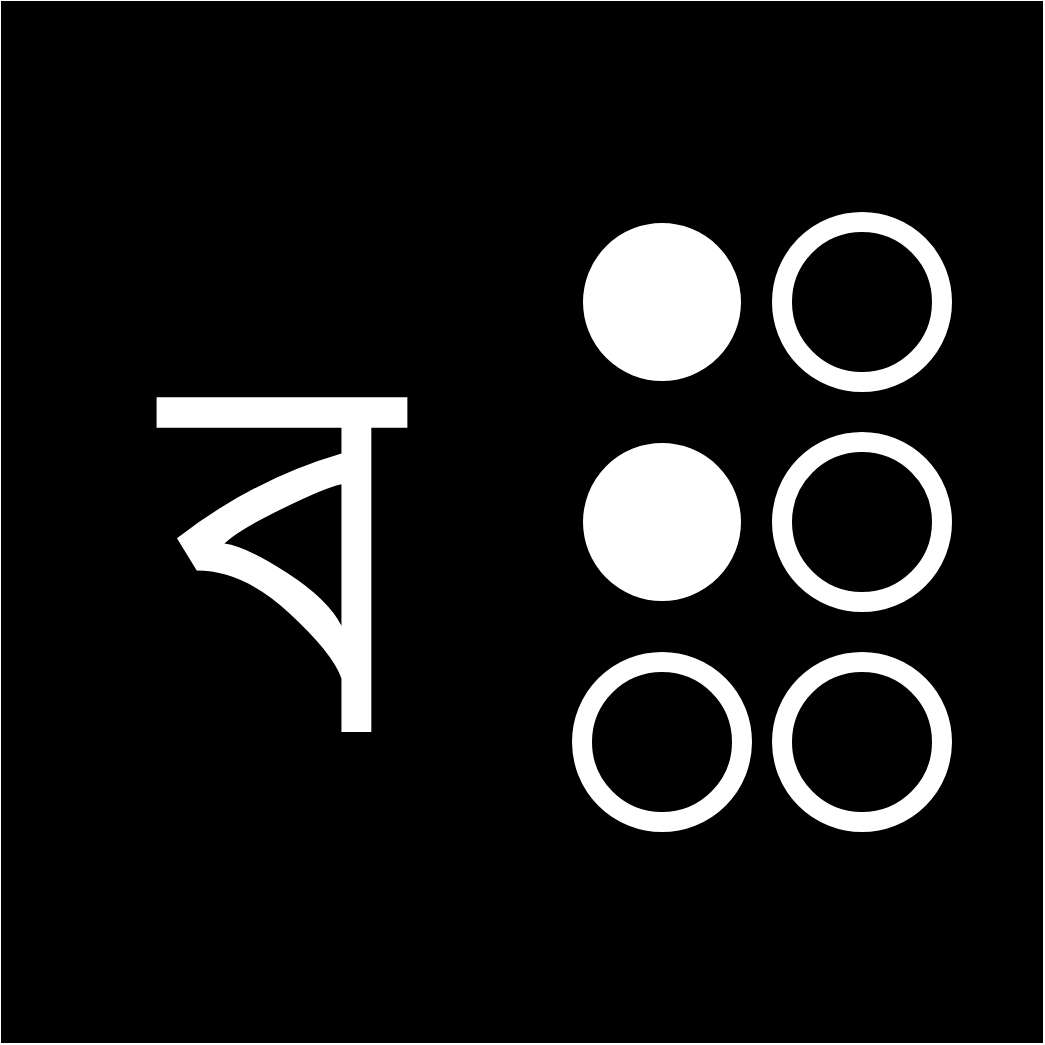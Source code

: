 <mxfile version="10.7.7" type="device"><diagram id="XXa3Y1BWoL90ySxVUKiz" name="Page-1"><mxGraphModel dx="840" dy="462" grid="1" gridSize="10" guides="1" tooltips="1" connect="1" arrows="1" fold="1" page="1" pageScale="1" pageWidth="850" pageHeight="1100" math="0" shadow="0"><root><mxCell id="0"/><mxCell id="1" parent="0"/><mxCell id="K53itei20rjwKCh3di9q-1" value="" style="rounded=0;whiteSpace=wrap;html=1;fillColor=#000000;" vertex="1" parent="1"><mxGeometry x="160" y="120" width="520" height="520" as="geometry"/></mxCell><mxCell id="K53itei20rjwKCh3di9q-2" value="&lt;span&gt;&lt;font style=&quot;font-size: 300px&quot; color=&quot;#ffffff&quot;&gt;ব&lt;/font&gt;&lt;/span&gt;" style="rounded=0;whiteSpace=wrap;html=1;fillColor=#000000;" vertex="1" parent="1"><mxGeometry x="240" y="160" width="120" height="440" as="geometry"/></mxCell><mxCell id="K53itei20rjwKCh3di9q-12" value="" style="group" vertex="1" connectable="0" parent="1"><mxGeometry x="450" y="230" width="180" height="300" as="geometry"/></mxCell><mxCell id="K53itei20rjwKCh3di9q-3" value="" style="ellipse;whiteSpace=wrap;html=1;fillColor=#FFFFFF;" vertex="1" parent="K53itei20rjwKCh3di9q-12"><mxGeometry width="80" height="80" as="geometry"/></mxCell><mxCell id="K53itei20rjwKCh3di9q-4" value="" style="ellipse;whiteSpace=wrap;html=1;fillColor=#FFFFFF;" vertex="1" parent="K53itei20rjwKCh3di9q-12"><mxGeometry y="110" width="80" height="80" as="geometry"/></mxCell><mxCell id="K53itei20rjwKCh3di9q-5" value="" style="ellipse;whiteSpace=wrap;html=1;fillColor=#000000;strokeWidth=10;strokeColor=#FFFFFF;" vertex="1" parent="K53itei20rjwKCh3di9q-12"><mxGeometry y="220" width="80" height="80" as="geometry"/></mxCell><mxCell id="K53itei20rjwKCh3di9q-9" value="" style="ellipse;whiteSpace=wrap;html=1;fillColor=#000000;strokeWidth=10;strokeColor=#FFFFFF;" vertex="1" parent="K53itei20rjwKCh3di9q-12"><mxGeometry x="100" y="220" width="80" height="80" as="geometry"/></mxCell><mxCell id="K53itei20rjwKCh3di9q-10" value="" style="ellipse;whiteSpace=wrap;html=1;fillColor=#000000;strokeWidth=10;strokeColor=#FFFFFF;" vertex="1" parent="K53itei20rjwKCh3di9q-12"><mxGeometry x="100" y="110" width="80" height="80" as="geometry"/></mxCell><mxCell id="K53itei20rjwKCh3di9q-11" value="" style="ellipse;whiteSpace=wrap;html=1;fillColor=#000000;strokeWidth=10;strokeColor=#FFFFFF;" vertex="1" parent="K53itei20rjwKCh3di9q-12"><mxGeometry x="100" width="80" height="80" as="geometry"/></mxCell></root></mxGraphModel></diagram></mxfile>